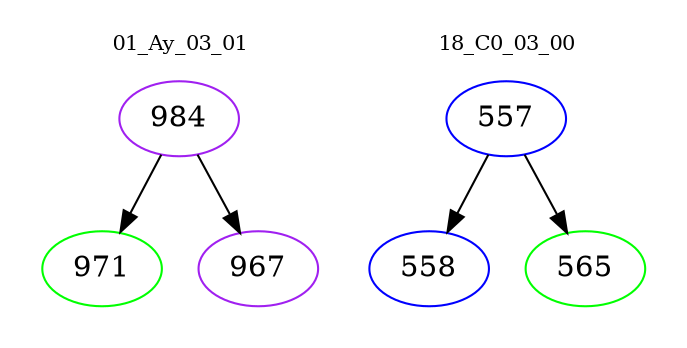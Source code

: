 digraph{
subgraph cluster_0 {
color = white
label = "01_Ay_03_01";
fontsize=10;
T0_984 [label="984", color="purple"]
T0_984 -> T0_971 [color="black"]
T0_971 [label="971", color="green"]
T0_984 -> T0_967 [color="black"]
T0_967 [label="967", color="purple"]
}
subgraph cluster_1 {
color = white
label = "18_C0_03_00";
fontsize=10;
T1_557 [label="557", color="blue"]
T1_557 -> T1_558 [color="black"]
T1_558 [label="558", color="blue"]
T1_557 -> T1_565 [color="black"]
T1_565 [label="565", color="green"]
}
}
